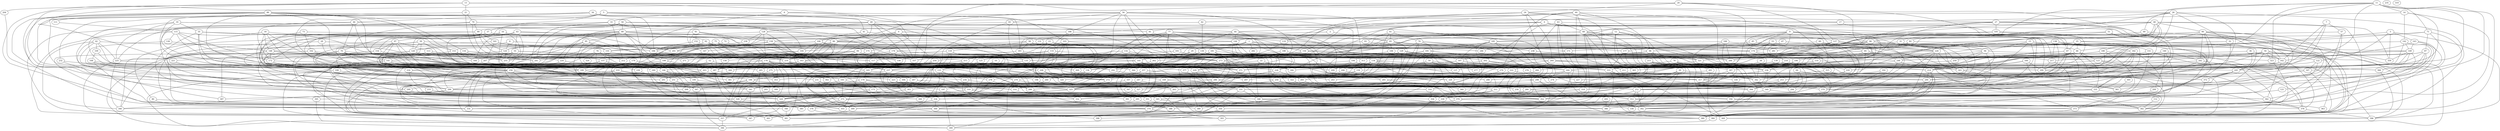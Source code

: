 strict graph "gnp_random_graph(400,0.015)" {
0;
1;
2;
3;
4;
5;
6;
7;
8;
9;
10;
11;
12;
13;
14;
15;
16;
17;
18;
19;
20;
21;
22;
23;
24;
25;
26;
27;
28;
29;
30;
31;
32;
33;
34;
35;
36;
37;
38;
39;
40;
41;
42;
43;
44;
45;
46;
47;
48;
49;
50;
51;
52;
53;
54;
55;
56;
57;
58;
59;
60;
61;
62;
63;
64;
65;
66;
67;
68;
69;
70;
71;
72;
73;
74;
75;
76;
77;
78;
79;
80;
81;
82;
83;
84;
85;
86;
87;
88;
89;
90;
91;
92;
93;
94;
95;
96;
97;
98;
99;
100;
101;
102;
103;
104;
105;
106;
107;
108;
109;
110;
111;
112;
113;
114;
115;
116;
117;
118;
119;
120;
121;
122;
123;
124;
125;
126;
127;
128;
129;
130;
131;
132;
133;
134;
135;
136;
137;
138;
139;
140;
141;
142;
143;
144;
145;
146;
147;
148;
149;
150;
151;
152;
153;
154;
155;
156;
157;
158;
159;
160;
161;
162;
163;
164;
165;
166;
167;
168;
169;
170;
171;
172;
173;
174;
175;
176;
177;
178;
179;
180;
181;
182;
183;
184;
185;
186;
187;
188;
189;
190;
191;
192;
193;
194;
195;
196;
197;
198;
199;
200;
201;
202;
203;
204;
205;
206;
207;
208;
209;
210;
211;
212;
213;
214;
215;
216;
217;
218;
219;
220;
221;
222;
223;
224;
225;
226;
227;
228;
229;
230;
231;
232;
233;
234;
235;
236;
237;
238;
239;
240;
241;
242;
243;
244;
245;
246;
247;
248;
249;
250;
251;
252;
253;
254;
255;
256;
257;
258;
259;
260;
261;
262;
263;
264;
265;
266;
267;
268;
269;
270;
271;
272;
273;
274;
275;
276;
277;
278;
279;
280;
281;
282;
283;
284;
285;
286;
287;
288;
289;
290;
291;
292;
293;
294;
295;
296;
297;
298;
299;
300;
301;
302;
303;
304;
305;
306;
307;
308;
309;
310;
311;
312;
313;
314;
315;
316;
317;
318;
319;
320;
321;
322;
323;
324;
325;
326;
327;
328;
329;
330;
331;
332;
333;
334;
335;
336;
337;
338;
339;
340;
341;
342;
343;
344;
345;
346;
347;
348;
349;
350;
351;
352;
353;
354;
355;
356;
357;
358;
359;
360;
361;
362;
363;
364;
365;
366;
367;
368;
369;
370;
371;
372;
373;
374;
375;
376;
377;
378;
379;
380;
381;
382;
383;
384;
385;
386;
387;
388;
389;
390;
391;
392;
393;
394;
395;
396;
397;
398;
399;
0 -- 131  [is_available=True, prob="0.784912550546"];
0 -- 260  [is_available=True, prob="0.0758824966202"];
0 -- 202  [is_available=True, prob="1.0"];
0 -- 44  [is_available=True, prob="1.0"];
0 -- 370  [is_available=True, prob="1.0"];
0 -- 306  [is_available=True, prob="0.988471517312"];
0 -- 85  [is_available=True, prob="0.135284293979"];
0 -- 220  [is_available=True, prob="0.648980369316"];
1 -- 164  [is_available=True, prob="0.198374807171"];
1 -- 246  [is_available=True, prob="0.274927449689"];
1 -- 206  [is_available=True, prob="0.314585010702"];
1 -- 241  [is_available=True, prob="0.14718838035"];
1 -- 181  [is_available=True, prob="0.986821410881"];
1 -- 150  [is_available=True, prob="1.0"];
1 -- 282  [is_available=True, prob="0.412978588439"];
1 -- 29  [is_available=True, prob="0.241642076521"];
2 -- 65  [is_available=True, prob="0.422837207947"];
2 -- 183  [is_available=True, prob="0.0633698834966"];
3 -- 66  [is_available=True, prob="1.0"];
3 -- 359  [is_available=True, prob="1.0"];
3 -- 396  [is_available=True, prob="1.0"];
3 -- 122  [is_available=True, prob="1.0"];
3 -- 143  [is_available=True, prob="1.0"];
4 -- 96  [is_available=True, prob="1.0"];
4 -- 321  [is_available=True, prob="0.623748768877"];
4 -- 134  [is_available=True, prob="0.122616664696"];
4 -- 84  [is_available=True, prob="0.536152046289"];
4 -- 254  [is_available=True, prob="1.0"];
4 -- 351  [is_available=True, prob="0.473567668549"];
5 -- 37  [is_available=True, prob="0.773617691174"];
5 -- 49  [is_available=True, prob="0.21009202941"];
5 -- 296  [is_available=True, prob="1.0"];
5 -- 41  [is_available=True, prob="0.649581547398"];
5 -- 337  [is_available=True, prob="1.0"];
5 -- 247  [is_available=True, prob="0.499318316611"];
6 -- 17  [is_available=True, prob="1.0"];
6 -- 146  [is_available=True, prob="0.317219260153"];
6 -- 306  [is_available=True, prob="0.149332641767"];
6 -- 33  [is_available=True, prob="0.625038528906"];
7 -- 57  [is_available=True, prob="0.245505178264"];
7 -- 162  [is_available=True, prob="0.879983836468"];
7 -- 292  [is_available=True, prob="0.158346763694"];
7 -- 286  [is_available=True, prob="1.0"];
8 -- 120  [is_available=True, prob="0.263019635535"];
8 -- 201  [is_available=True, prob="1.0"];
8 -- 124  [is_available=True, prob="1.0"];
9 -- 384  [is_available=True, prob="1.0"];
9 -- 272  [is_available=True, prob="0.656060797812"];
9 -- 226  [is_available=True, prob="0.449619396079"];
9 -- 327  [is_available=True, prob="0.811227366342"];
9 -- 299  [is_available=True, prob="0.247976649712"];
9 -- 332  [is_available=True, prob="1.0"];
9 -- 45  [is_available=True, prob="1.0"];
9 -- 176  [is_available=True, prob="0.305372634717"];
9 -- 284  [is_available=True, prob="0.815192826427"];
10 -- 289  [is_available=True, prob="0.213905928514"];
10 -- 237  [is_available=True, prob="1.0"];
11 -- 323  [is_available=True, prob="0.923951882433"];
11 -- 71  [is_available=True, prob="0.660067610606"];
11 -- 392  [is_available=True, prob="0.0263663988361"];
11 -- 393  [is_available=True, prob="0.432665925975"];
11 -- 14  [is_available=True, prob="0.418090486564"];
11 -- 364  [is_available=True, prob="0.631938813222"];
11 -- 302  [is_available=True, prob="0.47340480624"];
11 -- 145  [is_available=True, prob="0.232309421776"];
11 -- 245  [is_available=True, prob="0.00217341359251"];
11 -- 255  [is_available=True, prob="0.741244347585"];
12 -- 65  [is_available=True, prob="1.0"];
12 -- 229  [is_available=True, prob="0.49363371798"];
12 -- 236  [is_available=True, prob="1.0"];
12 -- 211  [is_available=True, prob="0.645405666902"];
12 -- 310  [is_available=True, prob="0.438349551398"];
12 -- 317  [is_available=True, prob="0.146416612275"];
13 -- 67  [is_available=True, prob="0.600147280538"];
13 -- 135  [is_available=True, prob="0.169250536078"];
13 -- 204  [is_available=True, prob="0.111895850689"];
13 -- 367  [is_available=True, prob="0.102650597034"];
13 -- 21  [is_available=True, prob="0.964803407567"];
13 -- 248  [is_available=True, prob="1.0"];
13 -- 221  [is_available=True, prob="0.354341868266"];
14 -- 17  [is_available=True, prob="1.0"];
14 -- 382  [is_available=True, prob="0.087527976769"];
14 -- 142  [is_available=True, prob="0.650364128472"];
14 -- 343  [is_available=True, prob="1.0"];
15 -- 137  [is_available=True, prob="0.910994045037"];
15 -- 396  [is_available=True, prob="1.0"];
15 -- 335  [is_available=True, prob="1.0"];
15 -- 373  [is_available=True, prob="1.0"];
15 -- 311  [is_available=True, prob="0.480506659864"];
15 -- 345  [is_available=True, prob="0.857116058204"];
15 -- 94  [is_available=True, prob="0.727656887685"];
16 -- 97  [is_available=True, prob="0.905151993831"];
16 -- 199  [is_available=True, prob="0.786440571121"];
16 -- 137  [is_available=True, prob="0.910856666108"];
16 -- 172  [is_available=True, prob="1.0"];
16 -- 148  [is_available=True, prob="0.725900546438"];
16 -- 255  [is_available=True, prob="0.102277883021"];
17 -- 67  [is_available=True, prob="1.0"];
17 -- 68  [is_available=True, prob="0.448316577466"];
18 -- 256  [is_available=True, prob="0.652639340569"];
18 -- 170  [is_available=True, prob="0.769551644513"];
18 -- 80  [is_available=True, prob="0.0450423000187"];
18 -- 148  [is_available=True, prob="0.193509082225"];
18 -- 119  [is_available=True, prob="0.368628772208"];
18 -- 189  [is_available=True, prob="1.0"];
19 -- 288  [is_available=True, prob="1.0"];
19 -- 225  [is_available=True, prob="0.646616064915"];
19 -- 35  [is_available=True, prob="0.0992504786495"];
19 -- 176  [is_available=True, prob="0.0409911580907"];
19 -- 131  [is_available=True, prob="1.0"];
19 -- 381  [is_available=True, prob="1.0"];
20 -- 369  [is_available=True, prob="1.0"];
20 -- 368  [is_available=True, prob="0.461282979252"];
20 -- 337  [is_available=True, prob="1.0"];
20 -- 24  [is_available=True, prob="0.218238373245"];
20 -- 190  [is_available=True, prob="0.0041204802384"];
20 -- 127  [is_available=True, prob="1.0"];
21 -- 241  [is_available=True, prob="0.828319540312"];
21 -- 252  [is_available=True, prob="0.511668997018"];
21 -- 79  [is_available=True, prob="1.0"];
22 -- 306  [is_available=True, prob="0.709717610692"];
22 -- 348  [is_available=True, prob="0.879609329569"];
22 -- 325  [is_available=True, prob="1.0"];
23 -- 165  [is_available=True, prob="0.471803691"];
23 -- 66  [is_available=True, prob="1.0"];
23 -- 281  [is_available=True, prob="0.51091270372"];
23 -- 133  [is_available=True, prob="0.118832015855"];
23 -- 141  [is_available=True, prob="0.442233933936"];
24 -- 352  [is_available=True, prob="0.0889936971082"];
24 -- 136  [is_available=True, prob="1.0"];
24 -- 394  [is_available=True, prob="0.687685215513"];
24 -- 264  [is_available=True, prob="0.168512435249"];
24 -- 27  [is_available=True, prob="0.219088170394"];
24 -- 62  [is_available=True, prob="0.640279141336"];
25 -- 273  [is_available=True, prob="0.700938584011"];
25 -- 66  [is_available=True, prob="1.0"];
25 -- 67  [is_available=True, prob="1.0"];
25 -- 369  [is_available=True, prob="0.824202953254"];
25 -- 151  [is_available=True, prob="0.737175860151"];
26 -- 32  [is_available=True, prob="1.0"];
26 -- 384  [is_available=True, prob="0.0201575739682"];
26 -- 69  [is_available=True, prob="0.88281991861"];
26 -- 370  [is_available=True, prob="1.0"];
26 -- 274  [is_available=True, prob="0.259826242316"];
26 -- 119  [is_available=True, prob="0.0875884906233"];
26 -- 27  [is_available=True, prob="1.0"];
26 -- 31  [is_available=True, prob="0.662248953903"];
27 -- 65  [is_available=True, prob="1.0"];
27 -- 105  [is_available=True, prob="0.92681798501"];
27 -- 363  [is_available=True, prob="0.434941281965"];
27 -- 396  [is_available=True, prob="0.460685510027"];
27 -- 146  [is_available=True, prob="0.393950524282"];
27 -- 349  [is_available=True, prob="0.908103306431"];
27 -- 222  [is_available=True, prob="0.564308675157"];
28 -- 184  [is_available=True, prob="0.0578213675558"];
28 -- 265  [is_available=True, prob="1.0"];
28 -- 309  [is_available=True, prob="0.923973925656"];
29 -- 280  [is_available=True, prob="1.0"];
29 -- 125  [is_available=True, prob="0.27656727547"];
29 -- 198  [is_available=True, prob="0.265220391047"];
29 -- 199  [is_available=True, prob="1.0"];
30 -- 322  [is_available=True, prob="0.84624234976"];
30 -- 388  [is_available=True, prob="0.900555830053"];
30 -- 360  [is_available=True, prob="1.0"];
30 -- 309  [is_available=True, prob="1.0"];
30 -- 342  [is_available=True, prob="1.0"];
30 -- 250  [is_available=True, prob="0.755164254741"];
30 -- 283  [is_available=True, prob="1.0"];
30 -- 350  [is_available=True, prob="0.49326769517"];
31 -- 177  [is_available=True, prob="1.0"];
31 -- 290  [is_available=True, prob="0.0172864009074"];
31 -- 94  [is_available=True, prob="0.469468413341"];
32 -- 290  [is_available=True, prob="0.613737750723"];
32 -- 361  [is_available=True, prob="0.00762247765479"];
32 -- 171  [is_available=True, prob="1.0"];
32 -- 226  [is_available=True, prob="0.536284345019"];
33 -- 104  [is_available=True, prob="0.189828198274"];
33 -- 329  [is_available=True, prob="1.0"];
33 -- 44  [is_available=True, prob="1.0"];
33 -- 274  [is_available=True, prob="0.337226297192"];
33 -- 212  [is_available=True, prob="0.706384461996"];
34 -- 103  [is_available=True, prob="1.0"];
34 -- 232  [is_available=True, prob="0.600759368908"];
34 -- 46  [is_available=True, prob="0.457172017052"];
34 -- 367  [is_available=True, prob="0.217310044368"];
34 -- 183  [is_available=True, prob="0.932531693447"];
34 -- 184  [is_available=True, prob="1.0"];
35 -- 231  [is_available=True, prob="0.853581469309"];
35 -- 328  [is_available=True, prob="1.0"];
35 -- 174  [is_available=True, prob="0.0510334431127"];
35 -- 153  [is_available=True, prob="0.525975895799"];
35 -- 347  [is_available=True, prob="0.847595138682"];
35 -- 158  [is_available=True, prob="0.996613341379"];
36 -- 162  [is_available=True, prob="1.0"];
36 -- 292  [is_available=True, prob="0.0223917098431"];
36 -- 245  [is_available=True, prob="1.0"];
37 -- 144  [is_available=True, prob="0.913752630707"];
37 -- 272  [is_available=True, prob="1.0"];
37 -- 301  [is_available=True, prob="1.0"];
37 -- 229  [is_available=True, prob="0.785251871632"];
38 -- 342  [is_available=True, prob="1.0"];
38 -- 206  [is_available=True, prob="0.270266260784"];
39 -- 292  [is_available=True, prob="0.132709169265"];
39 -- 293  [is_available=True, prob="1.0"];
39 -- 339  [is_available=True, prob="0.784943219585"];
39 -- 399  [is_available=True, prob="0.852850131737"];
39 -- 275  [is_available=True, prob="1.0"];
39 -- 120  [is_available=True, prob="0.992691479033"];
39 -- 155  [is_available=True, prob="0.802271251993"];
40 -- 98  [is_available=True, prob="0.267974355829"];
40 -- 68  [is_available=True, prob="0.858989232526"];
40 -- 270  [is_available=True, prob="1.0"];
40 -- 49  [is_available=True, prob="0.0838557951029"];
40 -- 244  [is_available=True, prob="0.107102329151"];
40 -- 373  [is_available=True, prob="0.240260579789"];
40 -- 150  [is_available=True, prob="1.0"];
40 -- 119  [is_available=True, prob="0.564035045505"];
40 -- 318  [is_available=True, prob="1.0"];
41 -- 100  [is_available=True, prob="0.474151173155"];
41 -- 359  [is_available=True, prob="0.840685632587"];
42 -- 225  [is_available=True, prob="0.671213109011"];
42 -- 196  [is_available=True, prob="0.458244614886"];
42 -- 329  [is_available=True, prob="0.300957069713"];
42 -- 109  [is_available=True, prob="0.359774073065"];
42 -- 241  [is_available=True, prob="0.203260624055"];
42 -- 346  [is_available=True, prob="0.86371154907"];
42 -- 287  [is_available=True, prob="0.59694936345"];
43 -- 65  [is_available=True, prob="0.239196832032"];
43 -- 199  [is_available=True, prob="1.0"];
43 -- 329  [is_available=True, prob="0.00735406005061"];
43 -- 344  [is_available=True, prob="1.0"];
43 -- 55  [is_available=True, prob="0.596623529725"];
43 -- 120  [is_available=True, prob="0.172385536343"];
43 -- 380  [is_available=True, prob="1.0"];
44 -- 100  [is_available=True, prob="0.90816798793"];
44 -- 101  [is_available=True, prob="1.0"];
44 -- 144  [is_available=True, prob="0.877965929602"];
44 -- 209  [is_available=True, prob="0.795050314222"];
44 -- 292  [is_available=True, prob="0.808955514829"];
45 -- 245  [is_available=True, prob="0.490444111224"];
45 -- 150  [is_available=True, prob="0.45871953852"];
46 -- 164  [is_available=True, prob="0.552341957641"];
46 -- 70  [is_available=True, prob="0.608703894933"];
46 -- 296  [is_available=True, prob="0.10943974369"];
46 -- 172  [is_available=True, prob="0.306184764685"];
46 -- 89  [is_available=True, prob="0.539963057145"];
47 -- 259  [is_available=True, prob="0.880005627481"];
47 -- 246  [is_available=True, prob="0.303319593807"];
48 -- 384  [is_available=True, prob="0.431842527474"];
48 -- 283  [is_available=True, prob="1.0"];
48 -- 135  [is_available=True, prob="1.0"];
48 -- 266  [is_available=True, prob="0.351688243086"];
48 -- 359  [is_available=True, prob="0.783535637466"];
48 -- 180  [is_available=True, prob="0.384810532676"];
48 -- 244  [is_available=True, prob="0.538531416935"];
48 -- 90  [is_available=True, prob="0.472163362683"];
48 -- 91  [is_available=True, prob="0.210876705214"];
48 -- 127  [is_available=True, prob="0.0416907336025"];
49 -- 128  [is_available=True, prob="1.0"];
49 -- 224  [is_available=True, prob="0.775330994862"];
49 -- 289  [is_available=True, prob="1.0"];
49 -- 301  [is_available=True, prob="0.0130554303115"];
49 -- 337  [is_available=True, prob="1.0"];
49 -- 147  [is_available=True, prob="0.618654818822"];
49 -- 374  [is_available=True, prob="0.00667373695523"];
50 -- 225  [is_available=True, prob="1.0"];
50 -- 162  [is_available=True, prob="1.0"];
50 -- 229  [is_available=True, prob="1.0"];
50 -- 70  [is_available=True, prob="0.938757426905"];
50 -- 241  [is_available=True, prob="0.945021361873"];
50 -- 185  [is_available=True, prob="0.306040069644"];
50 -- 89  [is_available=True, prob="1.0"];
51 -- 258  [is_available=True, prob="0.7177680485"];
51 -- 211  [is_available=True, prob="0.298957366187"];
51 -- 53  [is_available=True, prob="0.298305028436"];
51 -- 394  [is_available=True, prob="0.344589138903"];
52 -- 240  [is_available=True, prob="0.967164670065"];
52 -- 333  [is_available=True, prob="0.824813291285"];
52 -- 230  [is_available=True, prob="0.790069755441"];
52 -- 287  [is_available=True, prob="0.859059418696"];
53 -- 218  [is_available=True, prob="0.304406356349"];
53 -- 163  [is_available=True, prob="1.0"];
53 -- 174  [is_available=True, prob="1.0"];
53 -- 243  [is_available=True, prob="1.0"];
54 -- 162  [is_available=True, prob="0.512476539134"];
54 -- 323  [is_available=True, prob="1.0"];
54 -- 266  [is_available=True, prob="0.976527444346"];
54 -- 370  [is_available=True, prob="0.393399767468"];
54 -- 307  [is_available=True, prob="1.0"];
54 -- 342  [is_available=True, prob="0.334314538996"];
54 -- 122  [is_available=True, prob="0.411909796278"];
54 -- 380  [is_available=True, prob="0.10246711541"];
55 -- 362  [is_available=True, prob="0.670193070745"];
55 -- 207  [is_available=True, prob="0.404646056952"];
55 -- 117  [is_available=True, prob="1.0"];
55 -- 375  [is_available=True, prob="0.160664356188"];
55 -- 125  [is_available=True, prob="0.433740224386"];
55 -- 255  [is_available=True, prob="0.274008631456"];
56 -- 292  [is_available=True, prob="1.0"];
56 -- 136  [is_available=True, prob="1.0"];
56 -- 331  [is_available=True, prob="0.168905627095"];
56 -- 332  [is_available=True, prob="0.847658270115"];
56 -- 335  [is_available=True, prob="0.568841912223"];
56 -- 83  [is_available=True, prob="0.423054049207"];
56 -- 344  [is_available=True, prob="0.891899925788"];
56 -- 313  [is_available=True, prob="0.629595234822"];
56 -- 186  [is_available=True, prob="0.958536631596"];
56 -- 219  [is_available=True, prob="0.77110486073"];
57 -- 329  [is_available=True, prob="1.0"];
57 -- 389  [is_available=True, prob="0.0998283652837"];
57 -- 86  [is_available=True, prob="0.381438188416"];
58 -- 320  [is_available=True, prob="1.0"];
58 -- 289  [is_available=True, prob="0.254827571539"];
58 -- 226  [is_available=True, prob="0.490096901716"];
58 -- 165  [is_available=True, prob="0.729180646542"];
58 -- 118  [is_available=True, prob="0.217161638743"];
58 -- 183  [is_available=True, prob="0.0915209312112"];
59 -- 272  [is_available=True, prob="0.469008611249"];
59 -- 137  [is_available=True, prob="1.0"];
59 -- 298  [is_available=True, prob="0.200957453169"];
59 -- 299  [is_available=True, prob="0.743882356385"];
59 -- 370  [is_available=True, prob="0.198893005396"];
60 -- 226  [is_available=True, prob="0.974603046579"];
60 -- 298  [is_available=True, prob="1.0"];
60 -- 94  [is_available=True, prob="0.168084161538"];
60 -- 187  [is_available=True, prob="0.396335083875"];
60 -- 252  [is_available=True, prob="1.0"];
60 -- 318  [is_available=True, prob="0.938729270772"];
61 -- 65  [is_available=True, prob="0.474095793552"];
61 -- 74  [is_available=True, prob="0.814185034107"];
61 -- 93  [is_available=True, prob="0.51654732906"];
61 -- 286  [is_available=True, prob="0.533408948543"];
61 -- 333  [is_available=True, prob="0.610920177204"];
62 -- 130  [is_available=True, prob="0.659591690906"];
62 -- 99  [is_available=True, prob="0.744637965346"];
63 -- 227  [is_available=True, prob="1.0"];
63 -- 68  [is_available=True, prob="1.0"];
63 -- 238  [is_available=True, prob="1.0"];
63 -- 244  [is_available=True, prob="0.609122137634"];
63 -- 216  [is_available=True, prob="0.888004089351"];
63 -- 217  [is_available=True, prob="0.700181787556"];
64 -- 290  [is_available=True, prob="0.751860350227"];
64 -- 394  [is_available=True, prob="0.73142740833"];
64 -- 294  [is_available=True, prob="0.635821473497"];
65 -- 331  [is_available=True, prob="1.0"];
65 -- 104  [is_available=True, prob="0.975331136502"];
65 -- 106  [is_available=True, prob="0.250779603135"];
65 -- 174  [is_available=True, prob="1.0"];
65 -- 214  [is_available=True, prob="1.0"];
65 -- 279  [is_available=True, prob="0.413827167802"];
66 -- 321  [is_available=True, prob="0.783306972483"];
66 -- 236  [is_available=True, prob="0.197226720588"];
66 -- 335  [is_available=True, prob="0.816301626842"];
66 -- 244  [is_available=True, prob="0.602865969634"];
66 -- 123  [is_available=True, prob="0.481251945786"];
67 -- 289  [is_available=True, prob="0.182508176943"];
67 -- 259  [is_available=True, prob="0.164717811653"];
67 -- 293  [is_available=True, prob="1.0"];
67 -- 231  [is_available=True, prob="1.0"];
67 -- 265  [is_available=True, prob="1.0"];
67 -- 263  [is_available=True, prob="0.610002439873"];
68 -- 96  [is_available=True, prob="0.440903321515"];
68 -- 368  [is_available=True, prob="0.0132251498603"];
68 -- 369  [is_available=True, prob="1.0"];
68 -- 297  [is_available=True, prob="0.829629101142"];
68 -- 385  [is_available=True, prob="0.26407855947"];
68 -- 144  [is_available=True, prob="0.686442848553"];
68 -- 287  [is_available=True, prob="0.0938338557858"];
68 -- 393  [is_available=True, prob="0.377470716887"];
68 -- 377  [is_available=True, prob="1.0"];
68 -- 158  [is_available=True, prob="0.867616500015"];
68 -- 127  [is_available=True, prob="0.877803693556"];
69 -- 82  [is_available=True, prob="1.0"];
69 -- 390  [is_available=True, prob="0.739246664745"];
70 -- 196  [is_available=True, prob="1.0"];
70 -- 203  [is_available=True, prob="1.0"];
70 -- 146  [is_available=True, prob="0.859264368244"];
70 -- 333  [is_available=True, prob="0.347845472692"];
70 -- 371  [is_available=True, prob="0.653815440653"];
70 -- 117  [is_available=True, prob="1.0"];
70 -- 346  [is_available=True, prob="1.0"];
71 -- 103  [is_available=True, prob="1.0"];
71 -- 110  [is_available=True, prob="1.0"];
71 -- 87  [is_available=True, prob="1.0"];
71 -- 121  [is_available=True, prob="0.474786272208"];
71 -- 252  [is_available=True, prob="0.110988758467"];
72 -- 177  [is_available=True, prob="0.978890676074"];
72 -- 124  [is_available=True, prob="0.738138812348"];
73 -- 96  [is_available=True, prob="1.0"];
73 -- 102  [is_available=True, prob="0.339590875221"];
73 -- 327  [is_available=True, prob="0.284761025742"];
74 -- 129  [is_available=True, prob="0.820200212715"];
74 -- 238  [is_available=True, prob="0.0388214399449"];
74 -- 381  [is_available=True, prob="1.0"];
74 -- 276  [is_available=True, prob="1.0"];
74 -- 348  [is_available=True, prob="0.548372599916"];
74 -- 383  [is_available=True, prob="0.271845261553"];
75 -- 354  [is_available=True, prob="0.553001459054"];
75 -- 265  [is_available=True, prob="0.0872792879699"];
75 -- 299  [is_available=True, prob="0.834956122407"];
75 -- 145  [is_available=True, prob="1.0"];
75 -- 307  [is_available=True, prob="1.0"];
75 -- 184  [is_available=True, prob="0.604669338978"];
76 -- 324  [is_available=True, prob="0.983394388847"];
76 -- 209  [is_available=True, prob="0.0301913034771"];
76 -- 212  [is_available=True, prob="0.122765970181"];
76 -- 173  [is_available=True, prob="1.0"];
76 -- 292  [is_available=True, prob="0.728490565578"];
77 -- 194  [is_available=True, prob="0.933901882406"];
77 -- 228  [is_available=True, prob="1.0"];
77 -- 389  [is_available=True, prob="0.199904797187"];
77 -- 260  [is_available=True, prob="0.259082101382"];
77 -- 317  [is_available=True, prob="0.848602831271"];
77 -- 309  [is_available=True, prob="0.925497011686"];
77 -- 86  [is_available=True, prob="1.0"];
77 -- 132  [is_available=True, prob="0.922468572636"];
77 -- 314  [is_available=True, prob="0.404420587062"];
77 -- 285  [is_available=True, prob="1.0"];
77 -- 255  [is_available=True, prob="0.681561504581"];
78 -- 136  [is_available=True, prob="1.0"];
78 -- 296  [is_available=True, prob="0.0269359899122"];
78 -- 338  [is_available=True, prob="0.141327719921"];
78 -- 342  [is_available=True, prob="1.0"];
78 -- 343  [is_available=True, prob="0.993611142228"];
78 -- 253  [is_available=True, prob="1.0"];
79 -- 99  [is_available=True, prob="0.39464418791"];
79 -- 141  [is_available=True, prob="0.673338481944"];
79 -- 271  [is_available=True, prob="0.694566229732"];
79 -- 387  [is_available=True, prob="1.0"];
79 -- 91  [is_available=True, prob="0.132741579003"];
80 -- 388  [is_available=True, prob="0.410054464462"];
80 -- 354  [is_available=True, prob="0.63603914417"];
81 -- 152  [is_available=True, prob="1.0"];
81 -- 313  [is_available=True, prob="0.446084309293"];
81 -- 154  [is_available=True, prob="1.0"];
81 -- 178  [is_available=True, prob="0.0292663034274"];
81 -- 239  [is_available=True, prob="0.97014162562"];
82 -- 241  [is_available=True, prob="0.506661985785"];
82 -- 313  [is_available=True, prob="0.273703503156"];
82 -- 265  [is_available=True, prob="0.433474140046"];
82 -- 149  [is_available=True, prob="0.943183394236"];
83 -- 89  [is_available=True, prob="0.659379911298"];
83 -- 371  [is_available=True, prob="0.0141321692359"];
83 -- 379  [is_available=True, prob="0.121131170099"];
83 -- 193  [is_available=True, prob="1.0"];
84 -- 199  [is_available=True, prob="1.0"];
84 -- 371  [is_available=True, prob="0.0788851365072"];
84 -- 243  [is_available=True, prob="0.625304241407"];
84 -- 212  [is_available=True, prob="0.0123007635002"];
84 -- 213  [is_available=True, prob="0.0396699903138"];
84 -- 250  [is_available=True, prob="0.00256534543808"];
84 -- 317  [is_available=True, prob="1.0"];
84 -- 309  [is_available=True, prob="0.636262811561"];
85 -- 292  [is_available=True, prob="0.0285711523556"];
85 -- 361  [is_available=True, prob="0.550886313691"];
85 -- 337  [is_available=True, prob="1.0"];
85 -- 372  [is_available=True, prob="0.367306896791"];
85 -- 117  [is_available=True, prob="0.41228752467"];
85 -- 375  [is_available=True, prob="0.619984477486"];
86 -- 288  [is_available=True, prob="0.46969219005"];
86 -- 320  [is_available=True, prob="1.0"];
86 -- 343  [is_available=True, prob="0.749851335379"];
86 -- 175  [is_available=True, prob="0.771257513985"];
86 -- 337  [is_available=True, prob="0.476488612323"];
86 -- 306  [is_available=True, prob="0.0372712003786"];
86 -- 281  [is_available=True, prob="0.830856053106"];
87 -- 193  [is_available=True, prob="0.53933442423"];
87 -- 134  [is_available=True, prob="0.713954037396"];
87 -- 225  [is_available=True, prob="0.54299234676"];
87 -- 362  [is_available=True, prob="1.0"];
87 -- 366  [is_available=True, prob="0.819835842149"];
87 -- 343  [is_available=True, prob="1.0"];
88 -- 336  [is_available=True, prob="0.604700954639"];
88 -- 354  [is_available=True, prob="0.530563939468"];
88 -- 375  [is_available=True, prob="1.0"];
88 -- 203  [is_available=True, prob="0.244862884812"];
88 -- 111  [is_available=True, prob="0.30145806822"];
88 -- 208  [is_available=True, prob="0.669618910173"];
88 -- 339  [is_available=True, prob="0.0886699797512"];
88 -- 116  [is_available=True, prob="0.967167134505"];
88 -- 343  [is_available=True, prob="1.0"];
88 -- 153  [is_available=True, prob="1.0"];
89 -- 384  [is_available=True, prob="0.36439887569"];
89 -- 193  [is_available=True, prob="1.0"];
89 -- 197  [is_available=True, prob="0.527142709958"];
89 -- 296  [is_available=True, prob="0.476834904313"];
89 -- 343  [is_available=True, prob="0.0195044496932"];
89 -- 184  [is_available=True, prob="0.127726509869"];
89 -- 383  [is_available=True, prob="0.364563061008"];
89 -- 92  [is_available=True, prob="0.393407843558"];
89 -- 95  [is_available=True, prob="0.201315098993"];
90 -- 288  [is_available=True, prob="1.0"];
90 -- 144  [is_available=True, prob="0.653918623525"];
90 -- 98  [is_available=True, prob="0.962971407681"];
90 -- 392  [is_available=True, prob="0.207052562634"];
90 -- 299  [is_available=True, prob="0.235696957666"];
90 -- 242  [is_available=True, prob="0.418204467947"];
90 -- 372  [is_available=True, prob="0.964824142975"];
90 -- 310  [is_available=True, prob="1.0"];
90 -- 123  [is_available=True, prob="0.0516182812947"];
91 -- 272  [is_available=True, prob="0.801660165202"];
91 -- 130  [is_available=True, prob="1.0"];
92 -- 290  [is_available=True, prob="0.741356123672"];
92 -- 260  [is_available=True, prob="1.0"];
92 -- 322  [is_available=True, prob="0.834487782911"];
92 -- 241  [is_available=True, prob="1.0"];
92 -- 150  [is_available=True, prob="0.609597925095"];
92 -- 155  [is_available=True, prob="0.703982437982"];
92 -- 383  [is_available=True, prob="0.524359969567"];
93 -- 120  [is_available=True, prob="0.342581248634"];
93 -- 167  [is_available=True, prob="0.230656321283"];
94 -- 162  [is_available=True, prob="0.386576380399"];
94 -- 259  [is_available=True, prob="0.136807906097"];
94 -- 392  [is_available=True, prob="0.394173376596"];
94 -- 214  [is_available=True, prob="0.431877516766"];
94 -- 159  [is_available=True, prob="0.619992927907"];
95 -- 390  [is_available=True, prob="0.0629084649315"];
95 -- 337  [is_available=True, prob="0.0258242078117"];
95 -- 314  [is_available=True, prob="0.336084280321"];
95 -- 155  [is_available=True, prob="0.820816718246"];
95 -- 255  [is_available=True, prob="1.0"];
96 -- 98  [is_available=True, prob="0.0126645033473"];
96 -- 357  [is_available=True, prob="0.220496661597"];
96 -- 231  [is_available=True, prob="0.741174827868"];
96 -- 273  [is_available=True, prob="0.472644203643"];
96 -- 147  [is_available=True, prob="0.843278972589"];
96 -- 381  [is_available=True, prob="0.123160821494"];
97 -- 326  [is_available=True, prob="0.102104315308"];
97 -- 230  [is_available=True, prob="1.0"];
97 -- 113  [is_available=True, prob="0.943432789634"];
97 -- 154  [is_available=True, prob="0.763298087516"];
97 -- 346  [is_available=True, prob="1.0"];
97 -- 286  [is_available=True, prob="0.0290208508369"];
97 -- 287  [is_available=True, prob="1.0"];
98 -- 135  [is_available=True, prob="0.0287422410989"];
98 -- 209  [is_available=True, prob="1.0"];
98 -- 307  [is_available=True, prob="0.993607707208"];
98 -- 214  [is_available=True, prob="0.633533166716"];
98 -- 380  [is_available=True, prob="1.0"];
99 -- 161  [is_available=True, prob="0.11435650526"];
99 -- 233  [is_available=True, prob="0.770807152535"];
99 -- 332  [is_available=True, prob="0.0738722889341"];
99 -- 124  [is_available=True, prob="1.0"];
99 -- 156  [is_available=True, prob="0.178818420773"];
100 -- 353  [is_available=True, prob="1.0"];
100 -- 163  [is_available=True, prob="0.141855262592"];
100 -- 135  [is_available=True, prob="0.407735003122"];
100 -- 104  [is_available=True, prob="0.930479062776"];
100 -- 201  [is_available=True, prob="0.748566824208"];
100 -- 156  [is_available=True, prob="0.32641033561"];
100 -- 255  [is_available=True, prob="0.637644975143"];
101 -- 352  [is_available=True, prob="1.0"];
101 -- 207  [is_available=True, prob="0.289745328238"];
102 -- 240  [is_available=True, prob="0.852946133638"];
102 -- 218  [is_available=True, prob="0.728716587442"];
102 -- 296  [is_available=True, prob="0.560508555538"];
103 -- 355  [is_available=True, prob="0.655304385138"];
103 -- 354  [is_available=True, prob="1.0"];
103 -- 273  [is_available=True, prob="0.0775952504328"];
103 -- 114  [is_available=True, prob="0.496711826013"];
103 -- 341  [is_available=True, prob="1.0"];
103 -- 124  [is_available=True, prob="0.339156616418"];
104 -- 241  [is_available=True, prob="0.962818164563"];
104 -- 329  [is_available=True, prob="0.634532831822"];
105 -- 185  [is_available=True, prob="1.0"];
105 -- 157  [is_available=True, prob="0.741109654589"];
105 -- 299  [is_available=True, prob="0.283416603403"];
105 -- 335  [is_available=True, prob="0.360509357389"];
106 -- 163  [is_available=True, prob="0.274064425007"];
106 -- 110  [is_available=True, prob="0.976900412571"];
106 -- 367  [is_available=True, prob="0.59836576707"];
106 -- 217  [is_available=True, prob="0.70854407994"];
106 -- 125  [is_available=True, prob="0.203430640193"];
107 -- 314  [is_available=True, prob="0.291754236445"];
107 -- 331  [is_available=True, prob="0.544442576364"];
108 -- 291  [is_available=True, prob="0.291042231565"];
108 -- 390  [is_available=True, prob="0.0698640512508"];
109 -- 168  [is_available=True, prob="0.655981119409"];
109 -- 244  [is_available=True, prob="0.842675262308"];
110 -- 229  [is_available=True, prob="0.426185725998"];
110 -- 277  [is_available=True, prob="1.0"];
110 -- 344  [is_available=True, prob="0.450605980109"];
110 -- 378  [is_available=True, prob="1.0"];
110 -- 251  [is_available=True, prob="0.384402878061"];
111 -- 115  [is_available=True, prob="0.710836213269"];
112 -- 382  [is_available=True, prob="0.308642139051"];
113 -- 224  [is_available=True, prob="0.402054669191"];
113 -- 236  [is_available=True, prob="0.167625462244"];
113 -- 316  [is_available=True, prob="0.819817254552"];
114 -- 355  [is_available=True, prob="0.96183985235"];
114 -- 273  [is_available=True, prob="0.160993447013"];
114 -- 213  [is_available=True, prob="0.265064703212"];
114 -- 278  [is_available=True, prob="1.0"];
114 -- 254  [is_available=True, prob="0.361354704335"];
114 -- 117  [is_available=True, prob="0.946149234685"];
115 -- 133  [is_available=True, prob="0.0605845954477"];
115 -- 136  [is_available=True, prob="1.0"];
115 -- 172  [is_available=True, prob="0.0513697538213"];
115 -- 146  [is_available=True, prob="0.114538546801"];
115 -- 207  [is_available=True, prob="0.297086855458"];
115 -- 126  [is_available=True, prob="0.354450658769"];
116 -- 385  [is_available=True, prob="0.0878374523869"];
116 -- 219  [is_available=True, prob="0.285472756531"];
116 -- 123  [is_available=True, prob="0.347707591544"];
116 -- 189  [is_available=True, prob="0.129702981908"];
116 -- 255  [is_available=True, prob="1.0"];
117 -- 211  [is_available=True, prob="0.635043224677"];
118 -- 133  [is_available=True, prob="1.0"];
118 -- 303  [is_available=True, prob="0.959235434092"];
118 -- 178  [is_available=True, prob="1.0"];
118 -- 279  [is_available=True, prob="0.14258727949"];
118 -- 345  [is_available=True, prob="0.538447739843"];
119 -- 129  [is_available=True, prob="0.0360881629212"];
119 -- 336  [is_available=True, prob="0.470995155561"];
119 -- 188  [is_available=True, prob="0.796468036127"];
120 -- 354  [is_available=True, prob="0.258900827547"];
120 -- 163  [is_available=True, prob="0.768550979869"];
120 -- 292  [is_available=True, prob="0.279027527472"];
120 -- 172  [is_available=True, prob="0.340221103402"];
120 -- 397  [is_available=True, prob="1.0"];
120 -- 221  [is_available=True, prob="0.0736404075163"];
121 -- 312  [is_available=True, prob="0.879505628382"];
122 -- 312  [is_available=True, prob="0.226564184939"];
122 -- 260  [is_available=True, prob="0.816240829933"];
122 -- 167  [is_available=True, prob="0.382803036402"];
123 -- 396  [is_available=True, prob="0.590962620059"];
123 -- 275  [is_available=True, prob="0.57141013981"];
123 -- 373  [is_available=True, prob="0.791055002047"];
124 -- 328  [is_available=True, prob="0.271833370808"];
124 -- 277  [is_available=True, prob="0.604915031658"];
124 -- 255  [is_available=True, prob="1.0"];
125 -- 196  [is_available=True, prob="0.732051824163"];
126 -- 283  [is_available=True, prob="0.666202267804"];
126 -- 148  [is_available=True, prob="0.264630063556"];
127 -- 226  [is_available=True, prob="1.0"];
127 -- 174  [is_available=True, prob="1.0"];
127 -- 273  [is_available=True, prob="0.646662593027"];
127 -- 317  [is_available=True, prob="0.439736322306"];
128 -- 164  [is_available=True, prob="1.0"];
128 -- 263  [is_available=True, prob="1.0"];
128 -- 239  [is_available=True, prob="0.0733946795606"];
128 -- 144  [is_available=True, prob="0.734813581348"];
128 -- 178  [is_available=True, prob="1.0"];
128 -- 371  [is_available=True, prob="0.581412525727"];
129 -- 197  [is_available=True, prob="0.0510299073923"];
129 -- 134  [is_available=True, prob="0.368780575102"];
129 -- 360  [is_available=True, prob="1.0"];
129 -- 376  [is_available=True, prob="1.0"];
129 -- 379  [is_available=True, prob="0.385821796786"];
129 -- 133  [is_available=True, prob="0.733905297209"];
130 -- 283  [is_available=True, prob="0.574544205082"];
130 -- 240  [is_available=True, prob="0.694986052265"];
130 -- 145  [is_available=True, prob="1.0"];
130 -- 372  [is_available=True, prob="0.536824801561"];
131 -- 262  [is_available=True, prob="0.304949056509"];
131 -- 169  [is_available=True, prob="1.0"];
131 -- 202  [is_available=True, prob="0.886568886998"];
131 -- 184  [is_available=True, prob="0.741716420808"];
132 -- 329  [is_available=True, prob="1.0"];
132 -- 173  [is_available=True, prob="1.0"];
132 -- 273  [is_available=True, prob="1.0"];
132 -- 279  [is_available=True, prob="0.477470717471"];
132 -- 286  [is_available=True, prob="0.80855863728"];
133 -- 390  [is_available=True, prob="0.835921450126"];
133 -- 234  [is_available=True, prob="0.169412814419"];
133 -- 334  [is_available=True, prob="0.998598580683"];
133 -- 348  [is_available=True, prob="0.0999486489376"];
134 -- 311  [is_available=True, prob="0.8744775827"];
134 -- 364  [is_available=True, prob="0.897289754033"];
134 -- 272  [is_available=True, prob="0.851494217614"];
134 -- 306  [is_available=True, prob="0.908552873454"];
134 -- 371  [is_available=True, prob="0.154267139483"];
134 -- 244  [is_available=True, prob="0.607673633066"];
134 -- 356  [is_available=True, prob="0.440244510662"];
134 -- 253  [is_available=True, prob="0.0527514546591"];
134 -- 159  [is_available=True, prob="0.961141451884"];
135 -- 146  [is_available=True, prob="0.747738715479"];
136 -- 296  [is_available=True, prob="0.858035758012"];
136 -- 304  [is_available=True, prob="0.943474012386"];
138 -- 352  [is_available=True, prob="0.937010502854"];
138 -- 217  [is_available=True, prob="0.14131872303"];
138 -- 155  [is_available=True, prob="0.536178128469"];
138 -- 182  [is_available=True, prob="1.0"];
138 -- 299  [is_available=True, prob="0.88335116086"];
139 -- 211  [is_available=True, prob="0.982089906927"];
139 -- 236  [is_available=True, prob="1.0"];
140 -- 200  [is_available=True, prob="0.31787408617"];
140 -- 365  [is_available=True, prob="1.0"];
140 -- 392  [is_available=True, prob="0.315558242423"];
140 -- 242  [is_available=True, prob="1.0"];
140 -- 248  [is_available=True, prob="0.382690244041"];
140 -- 287  [is_available=True, prob="0.128032815912"];
141 -- 320  [is_available=True, prob="0.449590095939"];
141 -- 193  [is_available=True, prob="0.754711173957"];
141 -- 265  [is_available=True, prob="1.0"];
141 -- 300  [is_available=True, prob="0.734129833119"];
141 -- 364  [is_available=True, prob="0.249580316745"];
142 -- 386  [is_available=True, prob="0.603305321594"];
142 -- 149  [is_available=True, prob="0.112980065462"];
142 -- 214  [is_available=True, prob="0.540225330631"];
142 -- 153  [is_available=True, prob="0.881213576625"];
142 -- 316  [is_available=True, prob="1.0"];
143 -- 280  [is_available=True, prob="0.307450350738"];
143 -- 162  [is_available=True, prob="0.254804230715"];
143 -- 380  [is_available=True, prob="0.837193860218"];
143 -- 149  [is_available=True, prob="0.32536490878"];
144 -- 352  [is_available=True, prob="1.0"];
144 -- 360  [is_available=True, prob="0.626965625885"];
144 -- 148  [is_available=True, prob="0.121369692397"];
144 -- 228  [is_available=True, prob="1.0"];
144 -- 190  [is_available=True, prob="0.311241511542"];
145 -- 300  [is_available=True, prob="0.0923506804879"];
145 -- 386  [is_available=True, prob="1.0"];
145 -- 203  [is_available=True, prob="0.817466457241"];
145 -- 348  [is_available=True, prob="0.792101525117"];
146 -- 198  [is_available=True, prob="0.741413373074"];
146 -- 195  [is_available=True, prob="0.399610162778"];
146 -- 341  [is_available=True, prob="0.887505838913"];
147 -- 210  [is_available=True, prob="0.603319952965"];
147 -- 295  [is_available=True, prob="0.867716247423"];
148 -- 163  [is_available=True, prob="0.786153990926"];
148 -- 228  [is_available=True, prob="0.935312141755"];
148 -- 172  [is_available=True, prob="1.0"];
148 -- 368  [is_available=True, prob="0.260495077038"];
148 -- 310  [is_available=True, prob="1.0"];
148 -- 311  [is_available=True, prob="0.335932890283"];
149 -- 167  [is_available=True, prob="0.946497863033"];
149 -- 366  [is_available=True, prob="0.572509155624"];
149 -- 359  [is_available=True, prob="0.218801004641"];
149 -- 337  [is_available=True, prob="0.260336946931"];
149 -- 245  [is_available=True, prob="0.822024635387"];
149 -- 217  [is_available=True, prob="1.0"];
150 -- 323  [is_available=True, prob="0.0403260942658"];
150 -- 262  [is_available=True, prob="0.15617305875"];
150 -- 170  [is_available=True, prob="0.664425379841"];
150 -- 271  [is_available=True, prob="0.24492511084"];
150 -- 375  [is_available=True, prob="0.639229183509"];
150 -- 187  [is_available=True, prob="0.482660623237"];
150 -- 156  [is_available=True, prob="0.846836446424"];
151 -- 384  [is_available=True, prob="0.0268921550314"];
151 -- 190  [is_available=True, prob="1.0"];
151 -- 345  [is_available=True, prob="0.747573325381"];
152 -- 184  [is_available=True, prob="0.288960782125"];
152 -- 219  [is_available=True, prob="0.267852131819"];
153 -- 164  [is_available=True, prob="0.960136117189"];
153 -- 241  [is_available=True, prob="1.0"];
153 -- 157  [is_available=True, prob="0.283891241782"];
153 -- 382  [is_available=True, prob="0.256430920554"];
153 -- 159  [is_available=True, prob="0.0732246864062"];
154 -- 223  [is_available=True, prob="1.0"];
154 -- 255  [is_available=True, prob="1.0"];
155 -- 303  [is_available=True, prob="1.0"];
155 -- 337  [is_available=True, prob="0.758172257341"];
155 -- 157  [is_available=True, prob="0.66301498484"];
156 -- 394  [is_available=True, prob="0.882491356139"];
156 -- 287  [is_available=True, prob="1.0"];
157 -- 256  [is_available=True, prob="0.915268709687"];
157 -- 306  [is_available=True, prob="1.0"];
157 -- 377  [is_available=True, prob="0.958838387544"];
157 -- 383  [is_available=True, prob="0.560157005408"];
158 -- 171  [is_available=True, prob="0.478418484435"];
158 -- 332  [is_available=True, prob="0.627509126711"];
158 -- 336  [is_available=True, prob="0.255270683591"];
158 -- 184  [is_available=True, prob="0.320244401147"];
158 -- 317  [is_available=True, prob="0.214514036757"];
159 -- 193  [is_available=True, prob="0.5519966357"];
159 -- 169  [is_available=True, prob="0.93186902237"];
160 -- 380  [is_available=True, prob="0.764751529231"];
160 -- 299  [is_available=True, prob="1.0"];
160 -- 220  [is_available=True, prob="0.183804726372"];
160 -- 214  [is_available=True, prob="0.436121482695"];
161 -- 201  [is_available=True, prob="1.0"];
161 -- 234  [is_available=True, prob="0.326217590727"];
161 -- 207  [is_available=True, prob="0.0248004796174"];
161 -- 175  [is_available=True, prob="0.155084016193"];
162 -- 362  [is_available=True, prob="0.729704640527"];
162 -- 237  [is_available=True, prob="0.169493217585"];
162 -- 311  [is_available=True, prob="1.0"];
162 -- 378  [is_available=True, prob="0.054497369339"];
163 -- 165  [is_available=True, prob="0.810767110589"];
163 -- 237  [is_available=True, prob="0.29718582745"];
163 -- 338  [is_available=True, prob="0.47078276679"];
163 -- 292  [is_available=True, prob="0.607880040392"];
165 -- 196  [is_available=True, prob="0.315328225503"];
165 -- 170  [is_available=True, prob="0.856207630382"];
165 -- 267  [is_available=True, prob="0.722218395621"];
165 -- 381  [is_available=True, prob="0.913840052545"];
166 -- 201  [is_available=True, prob="0.171710717118"];
166 -- 266  [is_available=True, prob="0.828250700674"];
166 -- 220  [is_available=True, prob="1.0"];
166 -- 334  [is_available=True, prob="0.0674058068004"];
166 -- 343  [is_available=True, prob="0.294397603512"];
167 -- 384  [is_available=True, prob="0.458187347698"];
167 -- 379  [is_available=True, prob="0.225919387749"];
168 -- 216  [is_available=True, prob="0.68390380463"];
168 -- 249  [is_available=True, prob="1.0"];
168 -- 366  [is_available=True, prob="0.470214634015"];
168 -- 368  [is_available=True, prob="0.550133605429"];
169 -- 263  [is_available=True, prob="0.926154615292"];
169 -- 391  [is_available=True, prob="1.0"];
169 -- 347  [is_available=True, prob="1.0"];
169 -- 252  [is_available=True, prob="1.0"];
170 -- 384  [is_available=True, prob="0.246377552164"];
170 -- 370  [is_available=True, prob="0.510384674171"];
170 -- 173  [is_available=True, prob="0.00012773214261"];
170 -- 308  [is_available=True, prob="0.922474927491"];
170 -- 280  [is_available=True, prob="0.413663210479"];
171 -- 313  [is_available=True, prob="1.0"];
171 -- 300  [is_available=True, prob="1.0"];
171 -- 365  [is_available=True, prob="0.367697943619"];
172 -- 325  [is_available=True, prob="0.0896754445931"];
172 -- 216  [is_available=True, prob="1.0"];
172 -- 214  [is_available=True, prob="0.265362602375"];
172 -- 251  [is_available=True, prob="1.0"];
173 -- 370  [is_available=True, prob="1.0"];
173 -- 329  [is_available=True, prob="0.982110182466"];
174 -- 263  [is_available=True, prob="0.188914476827"];
174 -- 336  [is_available=True, prob="0.072543107414"];
174 -- 218  [is_available=True, prob="0.0836963669359"];
175 -- 199  [is_available=True, prob="0.650524622431"];
175 -- 329  [is_available=True, prob="0.319152319176"];
175 -- 208  [is_available=True, prob="0.0893656449971"];
175 -- 178  [is_available=True, prob="0.541230753797"];
176 -- 264  [is_available=True, prob="1.0"];
176 -- 266  [is_available=True, prob="1.0"];
176 -- 336  [is_available=True, prob="0.616606906652"];
176 -- 244  [is_available=True, prob="0.304176303922"];
176 -- 287  [is_available=True, prob="0.480698187646"];
177 -- 358  [is_available=True, prob="0.0677996220453"];
177 -- 333  [is_available=True, prob="1.0"];
177 -- 190  [is_available=True, prob="1.0"];
178 -- 384  [is_available=True, prob="0.472735430741"];
178 -- 196  [is_available=True, prob="0.553691372978"];
178 -- 325  [is_available=True, prob="1.0"];
178 -- 265  [is_available=True, prob="0.512688626765"];
178 -- 364  [is_available=True, prob="0.508963877561"];
178 -- 340  [is_available=True, prob="0.834530751634"];
178 -- 189  [is_available=True, prob="1.0"];
178 -- 222  [is_available=True, prob="0.485842385483"];
179 -- 354  [is_available=True, prob="0.0904367778397"];
179 -- 244  [is_available=True, prob="0.742200286049"];
179 -- 189  [is_available=True, prob="1.0"];
179 -- 399  [is_available=True, prob="1.0"];
180 -- 353  [is_available=True, prob="0.877984834224"];
180 -- 321  [is_available=True, prob="1.0"];
180 -- 264  [is_available=True, prob="1.0"];
180 -- 378  [is_available=True, prob="0.849940738608"];
180 -- 351  [is_available=True, prob="0.805296669469"];
181 -- 367  [is_available=True, prob="1.0"];
181 -- 211  [is_available=True, prob="0.766363610454"];
181 -- 212  [is_available=True, prob="0.123165885437"];
181 -- 218  [is_available=True, prob="0.457735604049"];
181 -- 219  [is_available=True, prob="0.359149841581"];
181 -- 284  [is_available=True, prob="1.0"];
181 -- 286  [is_available=True, prob="0.925979230516"];
182 -- 227  [is_available=True, prob="0.689421668729"];
182 -- 309  [is_available=True, prob="0.745085308236"];
182 -- 248  [is_available=True, prob="0.132571188304"];
182 -- 348  [is_available=True, prob="1.0"];
182 -- 394  [is_available=True, prob="0.529460603914"];
183 -- 357  [is_available=True, prob="0.16153718591"];
183 -- 213  [is_available=True, prob="1.0"];
183 -- 248  [is_available=True, prob="0.127256272128"];
184 -- 199  [is_available=True, prob="0.653419280862"];
184 -- 287  [is_available=True, prob="0.646451106831"];
185 -- 392  [is_available=True, prob="0.44840618849"];
185 -- 266  [is_available=True, prob="0.700996172257"];
185 -- 312  [is_available=True, prob="0.948703369763"];
185 -- 187  [is_available=True, prob="0.390072891301"];
185 -- 316  [is_available=True, prob="0.5554377358"];
185 -- 191  [is_available=True, prob="0.121164580788"];
186 -- 330  [is_available=True, prob="1.0"];
186 -- 310  [is_available=True, prob="1.0"];
186 -- 239  [is_available=True, prob="1.0"];
187 -- 203  [is_available=True, prob="1.0"];
187 -- 208  [is_available=True, prob="1.0"];
187 -- 245  [is_available=True, prob="1.0"];
188 -- 355  [is_available=True, prob="0.919672181429"];
188 -- 337  [is_available=True, prob="1.0"];
188 -- 207  [is_available=True, prob="0.00418397141206"];
189 -- 353  [is_available=True, prob="0.0903008214994"];
189 -- 322  [is_available=True, prob="1.0"];
189 -- 354  [is_available=True, prob="1.0"];
190 -- 236  [is_available=True, prob="1.0"];
190 -- 333  [is_available=True, prob="0.918723924539"];
190 -- 371  [is_available=True, prob="0.00229582631679"];
191 -- 194  [is_available=True, prob="0.345120711789"];
191 -- 327  [is_available=True, prob="0.587929484614"];
191 -- 277  [is_available=True, prob="0.629431341571"];
191 -- 284  [is_available=True, prob="0.427604516368"];
191 -- 287  [is_available=True, prob="0.878076468476"];
192 -- 317  [is_available=True, prob="1.0"];
192 -- 351  [is_available=True, prob="0.314275895242"];
193 -- 327  [is_available=True, prob="0.922923509127"];
193 -- 375  [is_available=True, prob="0.563844186001"];
193 -- 341  [is_available=True, prob="0.233618520057"];
194 -- 228  [is_available=True, prob="0.532091566551"];
194 -- 206  [is_available=True, prob="0.541940558501"];
194 -- 209  [is_available=True, prob="0.0549813174692"];
194 -- 211  [is_available=True, prob="1.0"];
194 -- 270  [is_available=True, prob="1.0"];
195 -- 387  [is_available=True, prob="0.329262249647"];
195 -- 294  [is_available=True, prob="0.671753460563"];
196 -- 258  [is_available=True, prob="0.138594547863"];
196 -- 328  [is_available=True, prob="0.546631030988"];
196 -- 268  [is_available=True, prob="1.0"];
196 -- 367  [is_available=True, prob="0.737045555277"];
196 -- 249  [is_available=True, prob="0.309074373317"];
196 -- 293  [is_available=True, prob="0.672394534027"];
197 -- 399  [is_available=True, prob="0.428036051051"];
197 -- 345  [is_available=True, prob="0.692909771587"];
198 -- 379  [is_available=True, prob="0.742694627663"];
199 -- 256  [is_available=True, prob="0.406828679969"];
199 -- 334  [is_available=True, prob="0.22998281969"];
199 -- 344  [is_available=True, prob="0.22296892254"];
200 -- 339  [is_available=True, prob="1.0"];
201 -- 321  [is_available=True, prob="1.0"];
201 -- 341  [is_available=True, prob="0.0551679409404"];
202 -- 371  [is_available=True, prob="0.827239464116"];
202 -- 276  [is_available=True, prob="0.464603306104"];
202 -- 244  [is_available=True, prob="0.574030017676"];
202 -- 223  [is_available=True, prob="0.265998644954"];
203 -- 291  [is_available=True, prob="0.128334839417"];
203 -- 342  [is_available=True, prob="0.940812379883"];
204 -- 395  [is_available=True, prob="0.956204657478"];
205 -- 386  [is_available=True, prob="0.886831704943"];
206 -- 278  [is_available=True, prob="0.802867315341"];
206 -- 285  [is_available=True, prob="0.979098980581"];
207 -- 292  [is_available=True, prob="1.0"];
207 -- 340  [is_available=True, prob="0.908321335325"];
207 -- 287  [is_available=True, prob="0.40275783915"];
208 -- 320  [is_available=True, prob="0.26671597354"];
208 -- 227  [is_available=True, prob="0.494186089787"];
208 -- 272  [is_available=True, prob="0.10846538156"];
209 -- 243  [is_available=True, prob="0.0709253841576"];
210 -- 296  [is_available=True, prob="0.505447229511"];
210 -- 304  [is_available=True, prob="0.254609357805"];
210 -- 355  [is_available=True, prob="0.143504101198"];
210 -- 251  [is_available=True, prob="0.777332046367"];
211 -- 290  [is_available=True, prob="1.0"];
213 -- 351  [is_available=True, prob="0.460622116085"];
213 -- 287  [is_available=True, prob="0.529523432137"];
214 -- 290  [is_available=True, prob="0.664333284118"];
214 -- 352  [is_available=True, prob="1.0"];
214 -- 346  [is_available=True, prob="0.848854555923"];
215 -- 352  [is_available=True, prob="0.558116298677"];
215 -- 388  [is_available=True, prob="0.706781867371"];
215 -- 261  [is_available=True, prob="0.9682053701"];
215 -- 326  [is_available=True, prob="0.15582337288"];
215 -- 325  [is_available=True, prob="1.0"];
216 -- 332  [is_available=True, prob="1.0"];
216 -- 278  [is_available=True, prob="0.355511822496"];
217 -- 393  [is_available=True, prob="0.738487788875"];
217 -- 299  [is_available=True, prob="0.637228841649"];
218 -- 228  [is_available=True, prob="1.0"];
218 -- 247  [is_available=True, prob="0.767706335907"];
218 -- 315  [is_available=True, prob="0.899524303971"];
218 -- 252  [is_available=True, prob="0.803653914442"];
219 -- 267  [is_available=True, prob="0.810816136284"];
219 -- 302  [is_available=True, prob="0.0619504226822"];
219 -- 370  [is_available=True, prob="0.735198350281"];
220 -- 253  [is_available=True, prob="0.425863240533"];
220 -- 285  [is_available=True, prob="1.0"];
221 -- 334  [is_available=True, prob="0.679920924813"];
222 -- 234  [is_available=True, prob="0.201704874967"];
222 -- 274  [is_available=True, prob="0.114480755103"];
222 -- 341  [is_available=True, prob="0.0545190258405"];
222 -- 311  [is_available=True, prob="0.461058679032"];
223 -- 295  [is_available=True, prob="0.590373834297"];
223 -- 373  [is_available=True, prob="0.370953737066"];
223 -- 316  [is_available=True, prob="0.48895843803"];
223 -- 314  [is_available=True, prob="1.0"];
224 -- 391  [is_available=True, prob="0.450831031691"];
224 -- 269  [is_available=True, prob="0.399428250617"];
224 -- 345  [is_available=True, prob="1.0"];
225 -- 256  [is_available=True, prob="0.0850749156129"];
225 -- 393  [is_available=True, prob="0.522835283666"];
225 -- 346  [is_available=True, prob="0.749091875427"];
226 -- 321  [is_available=True, prob="0.699591676735"];
226 -- 382  [is_available=True, prob="0.172719542908"];
226 -- 343  [is_available=True, prob="0.542304072706"];
226 -- 248  [is_available=True, prob="0.00567789749938"];
226 -- 345  [is_available=True, prob="1.0"];
226 -- 348  [is_available=True, prob="0.128781291615"];
228 -- 289  [is_available=True, prob="0.922680062974"];
228 -- 392  [is_available=True, prob="0.596290750303"];
228 -- 283  [is_available=True, prob="1.0"];
229 -- 392  [is_available=True, prob="0.0468222573528"];
229 -- 297  [is_available=True, prob="0.296655697271"];
229 -- 350  [is_available=True, prob="1.0"];
229 -- 389  [is_available=True, prob="0.280230127684"];
230 -- 316  [is_available=True, prob="0.0545948119705"];
231 -- 388  [is_available=True, prob="1.0"];
231 -- 310  [is_available=True, prob="0.0566684821352"];
231 -- 348  [is_available=True, prob="1.0"];
232 -- 237  [is_available=True, prob="0.802881477924"];
232 -- 397  [is_available=True, prob="0.670483114876"];
233 -- 352  [is_available=True, prob="0.237987246729"];
234 -- 398  [is_available=True, prob="0.369307614162"];
234 -- 289  [is_available=True, prob="1.0"];
236 -- 258  [is_available=True, prob="0.198703621547"];
236 -- 280  [is_available=True, prob="0.113954124528"];
236 -- 317  [is_available=True, prob="0.0753101410592"];
237 -- 309  [is_available=True, prob="0.933585863888"];
237 -- 279  [is_available=True, prob="0.931234140472"];
237 -- 312  [is_available=True, prob="0.547951646636"];
238 -- 321  [is_available=True, prob="0.859777517168"];
238 -- 258  [is_available=True, prob="0.194471018446"];
238 -- 310  [is_available=True, prob="0.608831385318"];
239 -- 357  [is_available=True, prob="0.0720673149592"];
240 -- 268  [is_available=True, prob="0.412641203839"];
240 -- 289  [is_available=True, prob="0.685266988041"];
241 -- 385  [is_available=True, prob="0.287635358752"];
242 -- 379  [is_available=True, prob="0.863286746102"];
242 -- 378  [is_available=True, prob="0.089142191725"];
242 -- 343  [is_available=True, prob="0.522722817549"];
244 -- 339  [is_available=True, prob="0.150835845832"];
244 -- 317  [is_available=True, prob="1.0"];
244 -- 380  [is_available=True, prob="0.0522097070814"];
244 -- 298  [is_available=True, prob="0.696144590524"];
245 -- 294  [is_available=True, prob="0.226800782514"];
245 -- 330  [is_available=True, prob="0.713406928601"];
245 -- 335  [is_available=True, prob="0.235014006416"];
245 -- 372  [is_available=True, prob="1.0"];
247 -- 347  [is_available=True, prob="1.0"];
247 -- 325  [is_available=True, prob="0.464474261028"];
247 -- 263  [is_available=True, prob="0.318232654983"];
248 -- 333  [is_available=True, prob="1.0"];
248 -- 379  [is_available=True, prob="0.35396314441"];
248 -- 382  [is_available=True, prob="0.132375277574"];
249 -- 300  [is_available=True, prob="0.45917309167"];
250 -- 252  [is_available=True, prob="0.454053562844"];
250 -- 258  [is_available=True, prob="0.590881514761"];
250 -- 374  [is_available=True, prob="0.989509410723"];
251 -- 358  [is_available=True, prob="1.0"];
251 -- 367  [is_available=True, prob="0.228890269952"];
251 -- 309  [is_available=True, prob="0.21166230876"];
252 -- 392  [is_available=True, prob="0.585836818425"];
252 -- 374  [is_available=True, prob="0.419031679179"];
252 -- 312  [is_available=True, prob="0.556171905979"];
253 -- 294  [is_available=True, prob="0.236102172249"];
253 -- 332  [is_available=True, prob="1.0"];
253 -- 303  [is_available=True, prob="0.599005588276"];
254 -- 352  [is_available=True, prob="0.623374213966"];
254 -- 265  [is_available=True, prob="0.49871247303"];
254 -- 355  [is_available=True, prob="0.662896628083"];
256 -- 288  [is_available=True, prob="0.673049567004"];
256 -- 260  [is_available=True, prob="0.878381745513"];
256 -- 357  [is_available=True, prob="0.0735841546432"];
256 -- 268  [is_available=True, prob="0.276362320062"];
256 -- 302  [is_available=True, prob="1.0"];
256 -- 375  [is_available=True, prob="0.840989770836"];
256 -- 376  [is_available=True, prob="0.278701981496"];
256 -- 286  [is_available=True, prob="0.142177896862"];
257 -- 272  [is_available=True, prob="0.525766231399"];
257 -- 291  [is_available=True, prob="0.774203910621"];
257 -- 283  [is_available=True, prob="0.576753334873"];
257 -- 391  [is_available=True, prob="0.837226336614"];
258 -- 312  [is_available=True, prob="1.0"];
259 -- 333  [is_available=True, prob="0.27210424547"];
260 -- 303  [is_available=True, prob="0.456123241694"];
261 -- 384  [is_available=True, prob="1.0"];
261 -- 283  [is_available=True, prob="0.179534967012"];
262 -- 269  [is_available=True, prob="0.947060248112"];
263 -- 381  [is_available=True, prob="0.915942453118"];
264 -- 365  [is_available=True, prob="0.350348533491"];
264 -- 270  [is_available=True, prob="0.403184535517"];
264 -- 366  [is_available=True, prob="1.0"];
264 -- 284  [is_available=True, prob="0.846035691723"];
265 -- 328  [is_available=True, prob="0.298754920274"];
265 -- 308  [is_available=True, prob="1.0"];
265 -- 381  [is_available=True, prob="0.178600403511"];
267 -- 335  [is_available=True, prob="1.0"];
269 -- 342  [is_available=True, prob="0.418179999012"];
270 -- 316  [is_available=True, prob="0.527859721488"];
270 -- 326  [is_available=True, prob="0.95093921473"];
272 -- 325  [is_available=True, prob="0.00545402639995"];
273 -- 326  [is_available=True, prob="1.0"];
273 -- 393  [is_available=True, prob="0.136723210361"];
273 -- 396  [is_available=True, prob="0.821134202942"];
273 -- 333  [is_available=True, prob="0.698035238319"];
275 -- 353  [is_available=True, prob="0.633626651701"];
275 -- 301  [is_available=True, prob="0.153532779916"];
276 -- 335  [is_available=True, prob="0.544789691704"];
278 -- 289  [is_available=True, prob="0.943573167975"];
278 -- 385  [is_available=True, prob="0.956375243468"];
279 -- 399  [is_available=True, prob="0.816978768263"];
279 -- 368  [is_available=True, prob="0.0244691076805"];
279 -- 314  [is_available=True, prob="1.0"];
279 -- 318  [is_available=True, prob="0.099895260729"];
280 -- 356  [is_available=True, prob="1.0"];
280 -- 358  [is_available=True, prob="1.0"];
280 -- 295  [is_available=True, prob="0.860666460112"];
283 -- 316  [is_available=True, prob="0.707587109658"];
284 -- 334  [is_available=True, prob="0.125776890769"];
285 -- 384  [is_available=True, prob="0.900204371575"];
286 -- 296  [is_available=True, prob="0.540869297204"];
286 -- 332  [is_available=True, prob="0.529218023709"];
286 -- 311  [is_available=True, prob="0.171923854495"];
287 -- 385  [is_available=True, prob="1.0"];
287 -- 328  [is_available=True, prob="0.955197017552"];
287 -- 304  [is_available=True, prob="0.40089925095"];
288 -- 295  [is_available=True, prob="0.084150973831"];
289 -- 374  [is_available=True, prob="1.0"];
289 -- 332  [is_available=True, prob="0.771306472213"];
290 -- 388  [is_available=True, prob="0.305769074693"];
292 -- 317  [is_available=True, prob="0.418295951111"];
293 -- 329  [is_available=True, prob="0.265482465479"];
295 -- 388  [is_available=True, prob="1.0"];
295 -- 309  [is_available=True, prob="0.061402350792"];
296 -- 362  [is_available=True, prob="1.0"];
296 -- 346  [is_available=True, prob="0.43976889575"];
296 -- 381  [is_available=True, prob="1.0"];
298 -- 380  [is_available=True, prob="1.0"];
298 -- 331  [is_available=True, prob="0.481812711648"];
298 -- 383  [is_available=True, prob="0.0440552816081"];
299 -- 362  [is_available=True, prob="0.752943112426"];
302 -- 375  [is_available=True, prob="0.882831431902"];
303 -- 357  [is_available=True, prob="1.0"];
304 -- 349  [is_available=True, prob="0.268682805633"];
304 -- 310  [is_available=True, prob="0.835625886102"];
305 -- 361  [is_available=True, prob="0.176492211156"];
307 -- 330  [is_available=True, prob="1.0"];
307 -- 317  [is_available=True, prob="0.0795942765178"];
307 -- 318  [is_available=True, prob="1.0"];
308 -- 395  [is_available=True, prob="1.0"];
309 -- 357  [is_available=True, prob="0.268966445117"];
310 -- 328  [is_available=True, prob="0.215005336451"];
310 -- 351  [is_available=True, prob="0.0947098276041"];
311 -- 354  [is_available=True, prob="1.0"];
311 -- 334  [is_available=True, prob="0.208847804107"];
312 -- 354  [is_available=True, prob="1.0"];
312 -- 338  [is_available=True, prob="1.0"];
312 -- 373  [is_available=True, prob="0.0599486158405"];
313 -- 320  [is_available=True, prob="0.72965556358"];
313 -- 350  [is_available=True, prob="0.879064874355"];
314 -- 345  [is_available=True, prob="0.777278184879"];
315 -- 380  [is_available=True, prob="0.316377934558"];
315 -- 322  [is_available=True, prob="0.275612536415"];
316 -- 358  [is_available=True, prob="0.751499633836"];
317 -- 361  [is_available=True, prob="0.711646529883"];
318 -- 339  [is_available=True, prob="0.200839654317"];
321 -- 368  [is_available=True, prob="0.656701525088"];
321 -- 371  [is_available=True, prob="0.66994708961"];
322 -- 394  [is_available=True, prob="1.0"];
322 -- 369  [is_available=True, prob="0.0735399016078"];
323 -- 382  [is_available=True, prob="0.686557544995"];
325 -- 375  [is_available=True, prob="1.0"];
325 -- 329  [is_available=True, prob="0.0594111165073"];
326 -- 360  [is_available=True, prob="0.425717467019"];
327 -- 397  [is_available=True, prob="0.712680606841"];
328 -- 355  [is_available=True, prob="0.714908020736"];
330 -- 356  [is_available=True, prob="0.847504586264"];
331 -- 348  [is_available=True, prob="0.696791048611"];
331 -- 381  [is_available=True, prob="0.0632770515958"];
333 -- 386  [is_available=True, prob="0.963573402829"];
333 -- 369  [is_available=True, prob="0.398762279791"];
333 -- 338  [is_available=True, prob="0.667821580587"];
334 -- 368  [is_available=True, prob="0.885961270615"];
334 -- 340  [is_available=True, prob="0.129905046139"];
335 -- 352  [is_available=True, prob="1.0"];
335 -- 382  [is_available=True, prob="0.672442746447"];
339 -- 346  [is_available=True, prob="1.0"];
340 -- 381  [is_available=True, prob="1.0"];
341 -- 354  [is_available=True, prob="0.717725281118"];
341 -- 387  [is_available=True, prob="1.0"];
342 -- 349  [is_available=True, prob="1.0"];
343 -- 356  [is_available=True, prob="1.0"];
345 -- 374  [is_available=True, prob="1.0"];
345 -- 350  [is_available=True, prob="0.268556935677"];
348 -- 386  [is_available=True, prob="0.705960501738"];
349 -- 396  [is_available=True, prob="1.0"];
349 -- 391  [is_available=True, prob="0.0516285478336"];
350 -- 390  [is_available=True, prob="1.0"];
350 -- 398  [is_available=True, prob="0.488533486804"];
351 -- 392  [is_available=True, prob="0.585927329041"];
351 -- 374  [is_available=True, prob="0.873860714425"];
356 -- 363  [is_available=True, prob="0.780283528132"];
357 -- 390  [is_available=True, prob="1.0"];
358 -- 399  [is_available=True, prob="0.332081340805"];
362 -- 378  [is_available=True, prob="0.0132807455495"];
366 -- 369  [is_available=True, prob="0.985965334911"];
367 -- 390  [is_available=True, prob="0.0650907922322"];
368 -- 369  [is_available=True, prob="0.486034071247"];
368 -- 383  [is_available=True, prob="1.0"];
370 -- 385  [is_available=True, prob="0.928459676256"];
370 -- 382  [is_available=True, prob="0.391867760894"];
371 -- 387  [is_available=True, prob="1.0"];
371 -- 375  [is_available=True, prob="1.0"];
372 -- 373  [is_available=True, prob="0.486266328166"];
373 -- 384  [is_available=True, prob="0.0393913079364"];
374 -- 387  [is_available=True, prob="0.232912115801"];
374 -- 380  [is_available=True, prob="0.730448018336"];
375 -- 376  [is_available=True, prob="0.522585622017"];
375 -- 389  [is_available=True, prob="0.429653184238"];
376 -- 393  [is_available=True, prob="0.229519040763"];
377 -- 378  [is_available=True, prob="0.0515019329376"];
378 -- 396  [is_available=True, prob="0.173198738962"];
384 -- 399  [is_available=True, prob="0.318986444193"];
395 -- 399  [is_available=True, prob="0.497635012469"];
}
